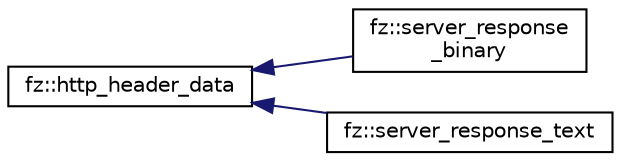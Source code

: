 digraph "Graphical Class Hierarchy"
{
 // LATEX_PDF_SIZE
  edge [fontname="Helvetica",fontsize="10",labelfontname="Helvetica",labelfontsize="10"];
  node [fontname="Helvetica",fontsize="10",shape=record];
  rankdir="LR";
  Node0 [label="fz::http_header_data",height=0.2,width=0.4,color="black", fillcolor="white", style="filled",URL="$structfz_1_1http__header__data.html",tooltip="A structure to collect HTTP header data and generate HTTP header strings."];
  Node0 -> Node1 [dir="back",color="midnightblue",fontsize="10",style="solid",fontname="Helvetica"];
  Node1 [label="fz::server_response\l_binary",height=0.2,width=0.4,color="black", fillcolor="white", style="filled",URL="$classfz_1_1server__response__binary.html",tooltip="A helpful class for server responses with binary data."];
  Node0 -> Node2 [dir="back",color="midnightblue",fontsize="10",style="solid",fontname="Helvetica"];
  Node2 [label="fz::server_response_text",height=0.2,width=0.4,color="black", fillcolor="white", style="filled",URL="$classfz_1_1server__response__text.html",tooltip="A helpful class for server responses with text data."];
}
